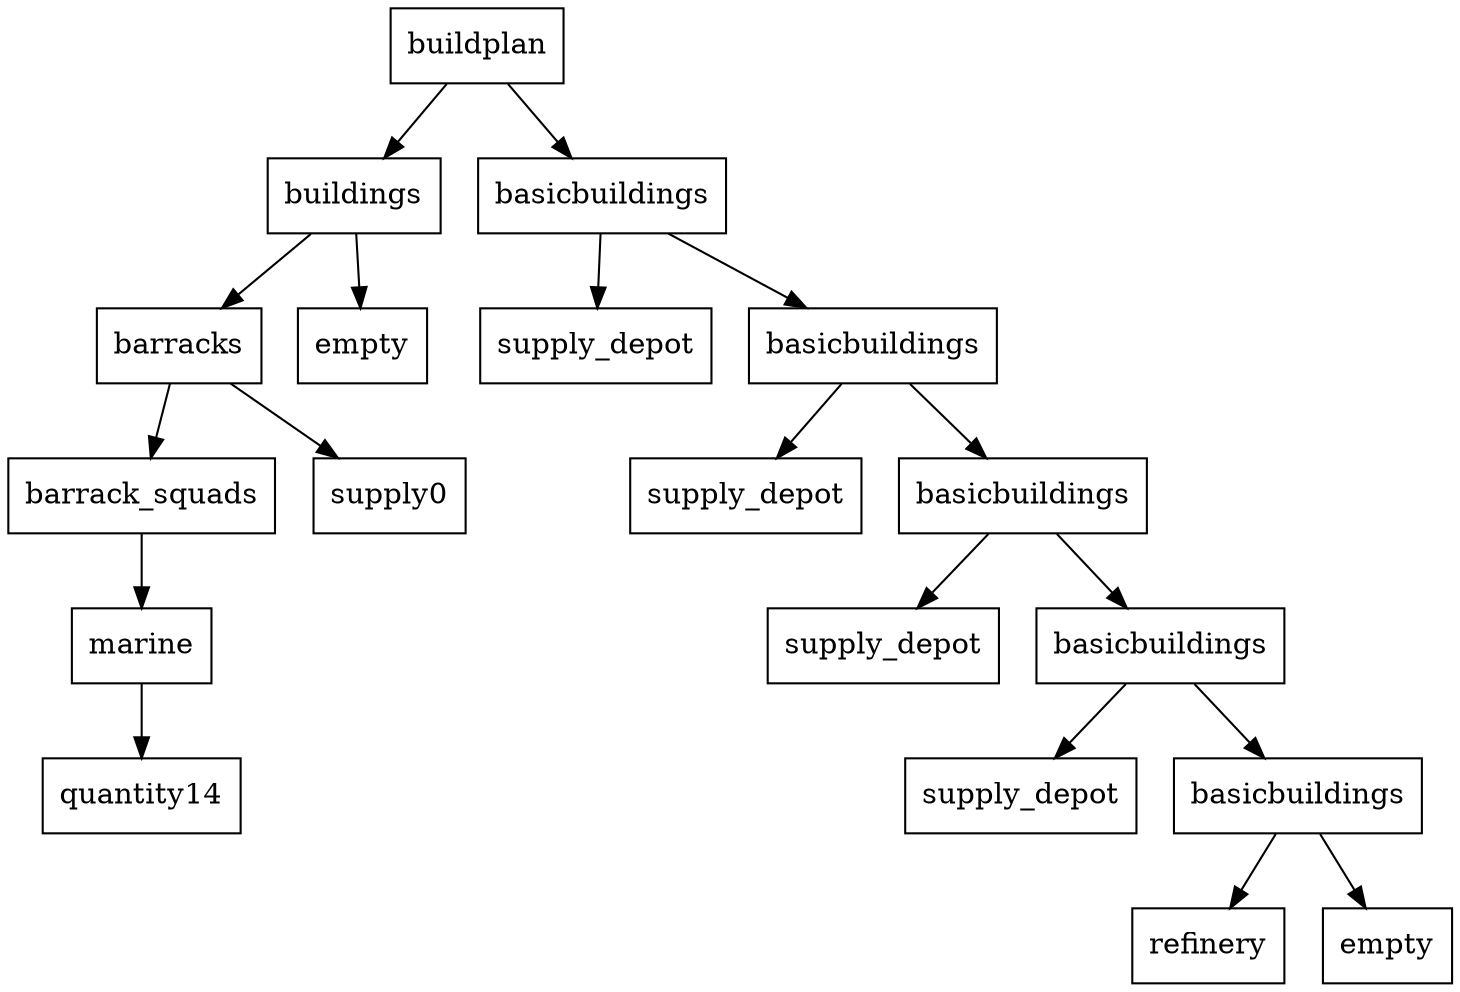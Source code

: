 digraph g {
graph [ordering=out];
node [shape=rectangle];
n[label = "buildplan"];
n0[label = "buildings"];
n00[label = "barracks"];
n000[label = "barrack_squads"];
n0000[label = "marine"];
n00000[label = "quantity14"];
n0000 -> n00000;
n000 -> n0000;
n00 -> n000;
n001[label = "supply0"];
n00 -> n001;
n0 -> n00;
n01[label = "empty"];
n0 -> n01;
n -> n0;
n1[label = "basicbuildings"];
n10[label = "supply_depot"];
n1 -> n10;
n11[label = "basicbuildings"];
n110[label = "supply_depot"];
n11 -> n110;
n111[label = "basicbuildings"];
n1110[label = "supply_depot"];
n111 -> n1110;
n1111[label = "basicbuildings"];
n11110[label = "supply_depot"];
n1111 -> n11110;
n11111[label = "basicbuildings"];
n111110[label = "refinery"];
n11111 -> n111110;
n111111[label = "empty"];
n11111 -> n111111;
n1111 -> n11111;
n111 -> n1111;
n11 -> n111;
n1 -> n11;
n -> n1;
}

